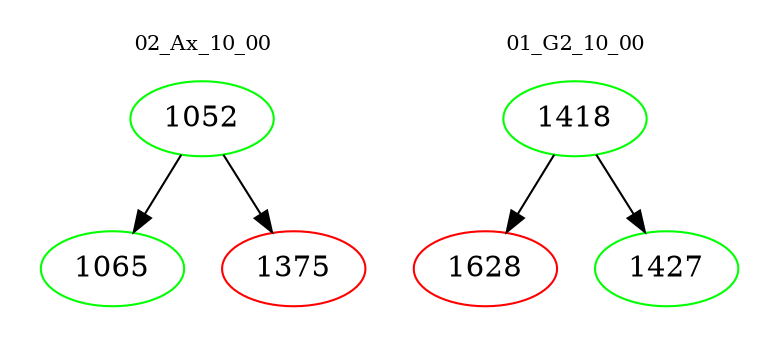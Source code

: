 digraph{
subgraph cluster_0 {
color = white
label = "02_Ax_10_00";
fontsize=10;
T0_1052 [label="1052", color="green"]
T0_1052 -> T0_1065 [color="black"]
T0_1065 [label="1065", color="green"]
T0_1052 -> T0_1375 [color="black"]
T0_1375 [label="1375", color="red"]
}
subgraph cluster_1 {
color = white
label = "01_G2_10_00";
fontsize=10;
T1_1418 [label="1418", color="green"]
T1_1418 -> T1_1628 [color="black"]
T1_1628 [label="1628", color="red"]
T1_1418 -> T1_1427 [color="black"]
T1_1427 [label="1427", color="green"]
}
}
